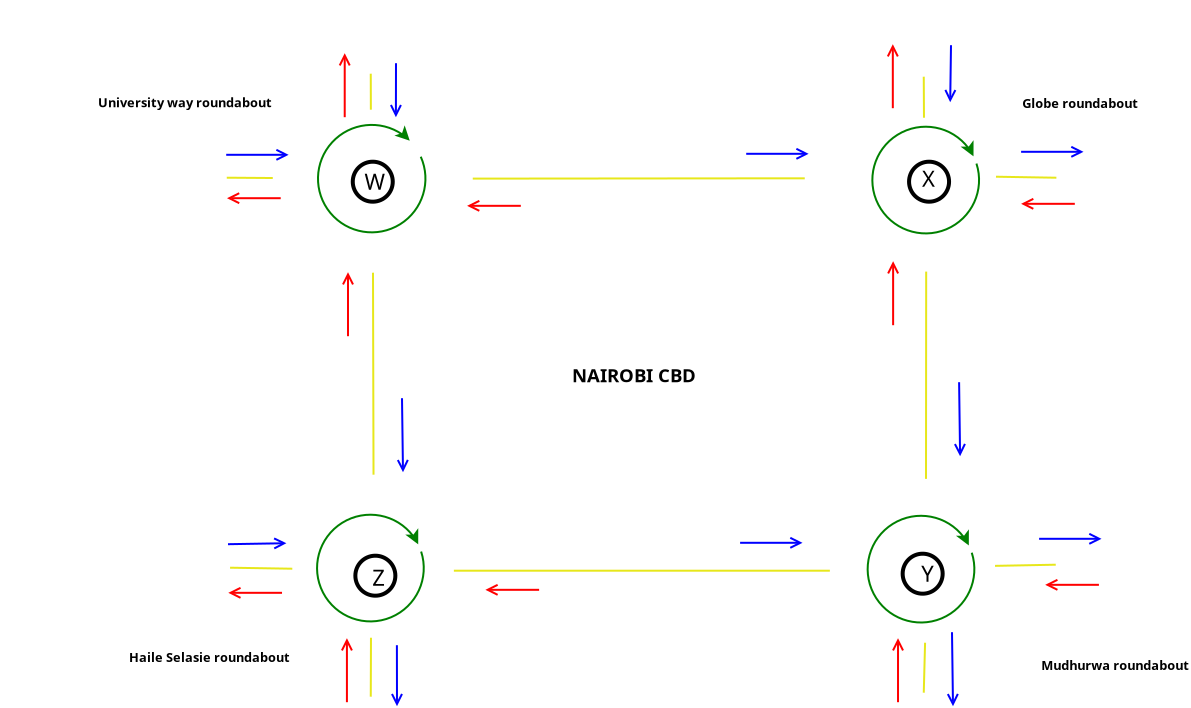 <?xml version="1.0" encoding="UTF-8"?>
<dia:diagram xmlns:dia="http://www.lysator.liu.se/~alla/dia/">
  <dia:layer name="Background" visible="true" connectable="true" active="true">
    <dia:group>
      <dia:attribute name="meta">
        <dia:composite type="dict"/>
      </dia:attribute>
      <dia:attribute name="matrix"/>
      <dia:group>
        <dia:attribute name="meta">
          <dia:composite type="dict"/>
        </dia:attribute>
        <dia:attribute name="matrix"/>
        <dia:object type="Building Site - Road Crossroads" version="1" id="O0">
          <dia:attribute name="obj_pos">
            <dia:point val="16.25,11.3"/>
          </dia:attribute>
          <dia:attribute name="obj_bb">
            <dia:rectangle val="16.05,11.1;26.25,20.7"/>
          </dia:attribute>
          <dia:attribute name="meta">
            <dia:composite type="dict"/>
          </dia:attribute>
          <dia:attribute name="elem_corner">
            <dia:point val="16.25,11.3"/>
          </dia:attribute>
          <dia:attribute name="elem_width">
            <dia:real val="9.8"/>
          </dia:attribute>
          <dia:attribute name="elem_height">
            <dia:real val="9.2"/>
          </dia:attribute>
          <dia:attribute name="line_width">
            <dia:real val="0.2"/>
          </dia:attribute>
          <dia:attribute name="line_colour">
            <dia:color val="#000000ff"/>
          </dia:attribute>
          <dia:attribute name="fill_colour">
            <dia:color val="#ffffffff"/>
          </dia:attribute>
          <dia:attribute name="show_background">
            <dia:boolean val="true"/>
          </dia:attribute>
          <dia:attribute name="line_style">
            <dia:enum val="0"/>
            <dia:real val="1"/>
          </dia:attribute>
          <dia:attribute name="flip_horizontal">
            <dia:boolean val="false"/>
          </dia:attribute>
          <dia:attribute name="flip_vertical">
            <dia:boolean val="false"/>
          </dia:attribute>
          <dia:attribute name="subscale">
            <dia:real val="1"/>
          </dia:attribute>
        </dia:object>
        <dia:object type="Building Site - Horizontal Road" version="1" id="O1">
          <dia:attribute name="obj_pos">
            <dia:point val="14.2,13.6"/>
          </dia:attribute>
          <dia:attribute name="obj_bb">
            <dia:rectangle val="14,13.4;16.5,18.35"/>
          </dia:attribute>
          <dia:attribute name="meta">
            <dia:composite type="dict"/>
          </dia:attribute>
          <dia:attribute name="elem_corner">
            <dia:point val="14.2,13.6"/>
          </dia:attribute>
          <dia:attribute name="elem_width">
            <dia:real val="2.1"/>
          </dia:attribute>
          <dia:attribute name="elem_height">
            <dia:real val="4.55"/>
          </dia:attribute>
          <dia:attribute name="line_width">
            <dia:real val="0.2"/>
          </dia:attribute>
          <dia:attribute name="line_colour">
            <dia:color val="#000000ff"/>
          </dia:attribute>
          <dia:attribute name="fill_colour">
            <dia:color val="#ffffffff"/>
          </dia:attribute>
          <dia:attribute name="show_background">
            <dia:boolean val="true"/>
          </dia:attribute>
          <dia:attribute name="line_style">
            <dia:enum val="0"/>
            <dia:real val="1"/>
          </dia:attribute>
          <dia:attribute name="flip_horizontal">
            <dia:boolean val="false"/>
          </dia:attribute>
          <dia:attribute name="flip_vertical">
            <dia:boolean val="false"/>
          </dia:attribute>
          <dia:attribute name="subscale">
            <dia:real val="1"/>
          </dia:attribute>
        </dia:object>
        <dia:object type="Building Site - Vertical Road" version="1" id="O2">
          <dia:attribute name="obj_pos">
            <dia:point val="18.75,20.55"/>
          </dia:attribute>
          <dia:attribute name="obj_bb">
            <dia:rectangle val="18.55,20.35;23.8,31.1"/>
          </dia:attribute>
          <dia:attribute name="meta">
            <dia:composite type="dict"/>
          </dia:attribute>
          <dia:attribute name="elem_corner">
            <dia:point val="18.75,20.55"/>
          </dia:attribute>
          <dia:attribute name="elem_width">
            <dia:real val="4.85"/>
          </dia:attribute>
          <dia:attribute name="elem_height">
            <dia:real val="10.35"/>
          </dia:attribute>
          <dia:attribute name="line_width">
            <dia:real val="0.2"/>
          </dia:attribute>
          <dia:attribute name="line_colour">
            <dia:color val="#000000ff"/>
          </dia:attribute>
          <dia:attribute name="fill_colour">
            <dia:color val="#ffffffff"/>
          </dia:attribute>
          <dia:attribute name="show_background">
            <dia:boolean val="true"/>
          </dia:attribute>
          <dia:attribute name="line_style">
            <dia:enum val="0"/>
            <dia:real val="1"/>
          </dia:attribute>
          <dia:attribute name="flip_horizontal">
            <dia:boolean val="false"/>
          </dia:attribute>
          <dia:attribute name="flip_vertical">
            <dia:boolean val="false"/>
          </dia:attribute>
          <dia:attribute name="subscale">
            <dia:real val="1"/>
          </dia:attribute>
        </dia:object>
        <dia:object type="Building Site - Road Crossroads" version="1" id="O3">
          <dia:attribute name="obj_pos">
            <dia:point val="42.85,11.3"/>
          </dia:attribute>
          <dia:attribute name="obj_bb">
            <dia:rectangle val="42.65,11.1;55,20.65"/>
          </dia:attribute>
          <dia:attribute name="meta">
            <dia:composite type="dict"/>
          </dia:attribute>
          <dia:attribute name="elem_corner">
            <dia:point val="42.85,11.3"/>
          </dia:attribute>
          <dia:attribute name="elem_width">
            <dia:real val="11.95"/>
          </dia:attribute>
          <dia:attribute name="elem_height">
            <dia:real val="9.15"/>
          </dia:attribute>
          <dia:attribute name="line_width">
            <dia:real val="0.2"/>
          </dia:attribute>
          <dia:attribute name="line_colour">
            <dia:color val="#000000ff"/>
          </dia:attribute>
          <dia:attribute name="fill_colour">
            <dia:color val="#ffffffff"/>
          </dia:attribute>
          <dia:attribute name="show_background">
            <dia:boolean val="true"/>
          </dia:attribute>
          <dia:attribute name="line_style">
            <dia:enum val="0"/>
            <dia:real val="1"/>
          </dia:attribute>
          <dia:attribute name="flip_horizontal">
            <dia:boolean val="false"/>
          </dia:attribute>
          <dia:attribute name="flip_vertical">
            <dia:boolean val="false"/>
          </dia:attribute>
          <dia:attribute name="subscale">
            <dia:real val="1"/>
          </dia:attribute>
        </dia:object>
        <dia:object type="Building Site - Horizontal Road" version="1" id="O4">
          <dia:attribute name="obj_pos">
            <dia:point val="25.75,13.6"/>
          </dia:attribute>
          <dia:attribute name="obj_bb">
            <dia:rectangle val="25.55,13.4;43.3,18.4"/>
          </dia:attribute>
          <dia:attribute name="meta">
            <dia:composite type="dict"/>
          </dia:attribute>
          <dia:attribute name="elem_corner">
            <dia:point val="25.75,13.6"/>
          </dia:attribute>
          <dia:attribute name="elem_width">
            <dia:real val="17.35"/>
          </dia:attribute>
          <dia:attribute name="elem_height">
            <dia:real val="4.6"/>
          </dia:attribute>
          <dia:attribute name="line_width">
            <dia:real val="0.2"/>
          </dia:attribute>
          <dia:attribute name="line_colour">
            <dia:color val="#000000ff"/>
          </dia:attribute>
          <dia:attribute name="fill_colour">
            <dia:color val="#ffffffff"/>
          </dia:attribute>
          <dia:attribute name="show_background">
            <dia:boolean val="true"/>
          </dia:attribute>
          <dia:attribute name="line_style">
            <dia:enum val="0"/>
            <dia:real val="1"/>
          </dia:attribute>
          <dia:attribute name="flip_horizontal">
            <dia:boolean val="false"/>
          </dia:attribute>
          <dia:attribute name="flip_vertical">
            <dia:boolean val="false"/>
          </dia:attribute>
          <dia:attribute name="subscale">
            <dia:real val="1"/>
          </dia:attribute>
        </dia:object>
        <dia:object type="Building Site - Vertical Road" version="1" id="O5">
          <dia:attribute name="obj_pos">
            <dia:point val="45.915,19.85"/>
          </dia:attribute>
          <dia:attribute name="obj_bb">
            <dia:rectangle val="45.715,19.65;52,31.2"/>
          </dia:attribute>
          <dia:attribute name="meta">
            <dia:composite type="dict"/>
          </dia:attribute>
          <dia:attribute name="elem_corner">
            <dia:point val="45.915,19.85"/>
          </dia:attribute>
          <dia:attribute name="elem_width">
            <dia:real val="5.885"/>
          </dia:attribute>
          <dia:attribute name="elem_height">
            <dia:real val="11.15"/>
          </dia:attribute>
          <dia:attribute name="line_width">
            <dia:real val="0.2"/>
          </dia:attribute>
          <dia:attribute name="line_colour">
            <dia:color val="#000000ff"/>
          </dia:attribute>
          <dia:attribute name="fill_colour">
            <dia:color val="#ffffffff"/>
          </dia:attribute>
          <dia:attribute name="show_background">
            <dia:boolean val="true"/>
          </dia:attribute>
          <dia:attribute name="line_style">
            <dia:enum val="0"/>
            <dia:real val="1"/>
          </dia:attribute>
          <dia:attribute name="flip_horizontal">
            <dia:boolean val="false"/>
          </dia:attribute>
          <dia:attribute name="flip_vertical">
            <dia:boolean val="false"/>
          </dia:attribute>
          <dia:attribute name="subscale">
            <dia:real val="1"/>
          </dia:attribute>
        </dia:object>
        <dia:object type="Building Site - Road Crossroads" version="1" id="O6">
          <dia:attribute name="obj_pos">
            <dia:point val="16.35,30.8"/>
          </dia:attribute>
          <dia:attribute name="obj_bb">
            <dia:rectangle val="16.15,30.6;26.25,40.15"/>
          </dia:attribute>
          <dia:attribute name="meta">
            <dia:composite type="dict"/>
          </dia:attribute>
          <dia:attribute name="elem_corner">
            <dia:point val="16.35,30.8"/>
          </dia:attribute>
          <dia:attribute name="elem_width">
            <dia:real val="9.7"/>
          </dia:attribute>
          <dia:attribute name="elem_height">
            <dia:real val="9.15"/>
          </dia:attribute>
          <dia:attribute name="line_width">
            <dia:real val="0.2"/>
          </dia:attribute>
          <dia:attribute name="line_colour">
            <dia:color val="#000000ff"/>
          </dia:attribute>
          <dia:attribute name="fill_colour">
            <dia:color val="#ffffffff"/>
          </dia:attribute>
          <dia:attribute name="show_background">
            <dia:boolean val="true"/>
          </dia:attribute>
          <dia:attribute name="line_style">
            <dia:enum val="0"/>
            <dia:real val="1"/>
          </dia:attribute>
          <dia:attribute name="flip_horizontal">
            <dia:boolean val="false"/>
          </dia:attribute>
          <dia:attribute name="flip_vertical">
            <dia:boolean val="false"/>
          </dia:attribute>
          <dia:attribute name="subscale">
            <dia:real val="1"/>
          </dia:attribute>
        </dia:object>
        <dia:object type="Building Site - Horizontal Road" version="1" id="O7">
          <dia:attribute name="obj_pos">
            <dia:point val="14.315,33.1"/>
          </dia:attribute>
          <dia:attribute name="obj_bb">
            <dia:rectangle val="14.115,32.9;16.615,37.85"/>
          </dia:attribute>
          <dia:attribute name="meta">
            <dia:composite type="dict"/>
          </dia:attribute>
          <dia:attribute name="elem_corner">
            <dia:point val="14.315,33.1"/>
          </dia:attribute>
          <dia:attribute name="elem_width">
            <dia:real val="2.1"/>
          </dia:attribute>
          <dia:attribute name="elem_height">
            <dia:real val="4.55"/>
          </dia:attribute>
          <dia:attribute name="line_width">
            <dia:real val="0.2"/>
          </dia:attribute>
          <dia:attribute name="line_colour">
            <dia:color val="#000000ff"/>
          </dia:attribute>
          <dia:attribute name="fill_colour">
            <dia:color val="#ffffffff"/>
          </dia:attribute>
          <dia:attribute name="show_background">
            <dia:boolean val="true"/>
          </dia:attribute>
          <dia:attribute name="line_style">
            <dia:enum val="0"/>
            <dia:real val="1"/>
          </dia:attribute>
          <dia:attribute name="flip_horizontal">
            <dia:boolean val="false"/>
          </dia:attribute>
          <dia:attribute name="flip_vertical">
            <dia:boolean val="false"/>
          </dia:attribute>
          <dia:attribute name="subscale">
            <dia:real val="1"/>
          </dia:attribute>
        </dia:object>
        <dia:object type="Building Site - Vertical Road" version="1" id="O8">
          <dia:attribute name="obj_pos">
            <dia:point val="18.765,39.95"/>
          </dia:attribute>
          <dia:attribute name="obj_bb">
            <dia:rectangle val="18.565,39.75;23.85,42.3"/>
          </dia:attribute>
          <dia:attribute name="meta">
            <dia:composite type="dict"/>
          </dia:attribute>
          <dia:attribute name="elem_corner">
            <dia:point val="18.765,39.95"/>
          </dia:attribute>
          <dia:attribute name="elem_width">
            <dia:real val="4.885"/>
          </dia:attribute>
          <dia:attribute name="elem_height">
            <dia:real val="2.15"/>
          </dia:attribute>
          <dia:attribute name="line_width">
            <dia:real val="0.2"/>
          </dia:attribute>
          <dia:attribute name="line_colour">
            <dia:color val="#000000ff"/>
          </dia:attribute>
          <dia:attribute name="fill_colour">
            <dia:color val="#ffffffff"/>
          </dia:attribute>
          <dia:attribute name="show_background">
            <dia:boolean val="true"/>
          </dia:attribute>
          <dia:attribute name="line_style">
            <dia:enum val="0"/>
            <dia:real val="1"/>
          </dia:attribute>
          <dia:attribute name="flip_horizontal">
            <dia:boolean val="false"/>
          </dia:attribute>
          <dia:attribute name="flip_vertical">
            <dia:boolean val="false"/>
          </dia:attribute>
          <dia:attribute name="subscale">
            <dia:real val="1"/>
          </dia:attribute>
        </dia:object>
        <dia:object type="Building Site - Road Crossroads" version="1" id="O9">
          <dia:attribute name="obj_pos">
            <dia:point val="42.85,31"/>
          </dia:attribute>
          <dia:attribute name="obj_bb">
            <dia:rectangle val="42.65,30.8;54.965,39.95"/>
          </dia:attribute>
          <dia:attribute name="meta">
            <dia:composite type="dict"/>
          </dia:attribute>
          <dia:attribute name="elem_corner">
            <dia:point val="42.85,31"/>
          </dia:attribute>
          <dia:attribute name="elem_width">
            <dia:real val="11.915"/>
          </dia:attribute>
          <dia:attribute name="elem_height">
            <dia:real val="8.75"/>
          </dia:attribute>
          <dia:attribute name="line_width">
            <dia:real val="0.2"/>
          </dia:attribute>
          <dia:attribute name="line_colour">
            <dia:color val="#000000ff"/>
          </dia:attribute>
          <dia:attribute name="fill_colour">
            <dia:color val="#ffffffff"/>
          </dia:attribute>
          <dia:attribute name="show_background">
            <dia:boolean val="true"/>
          </dia:attribute>
          <dia:attribute name="line_style">
            <dia:enum val="0"/>
            <dia:real val="1"/>
          </dia:attribute>
          <dia:attribute name="flip_horizontal">
            <dia:boolean val="false"/>
          </dia:attribute>
          <dia:attribute name="flip_vertical">
            <dia:boolean val="false"/>
          </dia:attribute>
          <dia:attribute name="subscale">
            <dia:real val="1"/>
          </dia:attribute>
        </dia:object>
        <dia:object type="Building Site - Horizontal Road" version="1" id="O10">
          <dia:attribute name="obj_pos">
            <dia:point val="26.05,33.15"/>
          </dia:attribute>
          <dia:attribute name="obj_bb">
            <dia:rectangle val="25.85,32.95;43.3,37.8"/>
          </dia:attribute>
          <dia:attribute name="meta">
            <dia:composite type="dict"/>
          </dia:attribute>
          <dia:attribute name="elem_corner">
            <dia:point val="26.05,33.15"/>
          </dia:attribute>
          <dia:attribute name="elem_width">
            <dia:real val="17.05"/>
          </dia:attribute>
          <dia:attribute name="elem_height">
            <dia:real val="4.45"/>
          </dia:attribute>
          <dia:attribute name="line_width">
            <dia:real val="0.2"/>
          </dia:attribute>
          <dia:attribute name="line_colour">
            <dia:color val="#000000ff"/>
          </dia:attribute>
          <dia:attribute name="fill_colour">
            <dia:color val="#ffffffff"/>
          </dia:attribute>
          <dia:attribute name="show_background">
            <dia:boolean val="true"/>
          </dia:attribute>
          <dia:attribute name="line_style">
            <dia:enum val="0"/>
            <dia:real val="1"/>
          </dia:attribute>
          <dia:attribute name="flip_horizontal">
            <dia:boolean val="false"/>
          </dia:attribute>
          <dia:attribute name="flip_vertical">
            <dia:boolean val="false"/>
          </dia:attribute>
          <dia:attribute name="subscale">
            <dia:real val="1"/>
          </dia:attribute>
        </dia:object>
        <dia:object type="Building Site - Vertical Road" version="1" id="O11">
          <dia:attribute name="obj_pos">
            <dia:point val="45.85,39.75"/>
          </dia:attribute>
          <dia:attribute name="obj_bb">
            <dia:rectangle val="45.65,39.55;52,42.1"/>
          </dia:attribute>
          <dia:attribute name="meta">
            <dia:composite type="dict"/>
          </dia:attribute>
          <dia:attribute name="elem_corner">
            <dia:point val="45.85,39.75"/>
          </dia:attribute>
          <dia:attribute name="elem_width">
            <dia:real val="5.95"/>
          </dia:attribute>
          <dia:attribute name="elem_height">
            <dia:real val="2.15"/>
          </dia:attribute>
          <dia:attribute name="line_width">
            <dia:real val="0.2"/>
          </dia:attribute>
          <dia:attribute name="line_colour">
            <dia:color val="#000000ff"/>
          </dia:attribute>
          <dia:attribute name="fill_colour">
            <dia:color val="#ffffffff"/>
          </dia:attribute>
          <dia:attribute name="show_background">
            <dia:boolean val="true"/>
          </dia:attribute>
          <dia:attribute name="line_style">
            <dia:enum val="0"/>
            <dia:real val="1"/>
          </dia:attribute>
          <dia:attribute name="flip_horizontal">
            <dia:boolean val="false"/>
          </dia:attribute>
          <dia:attribute name="flip_vertical">
            <dia:boolean val="false"/>
          </dia:attribute>
          <dia:attribute name="subscale">
            <dia:real val="1"/>
          </dia:attribute>
        </dia:object>
        <dia:object type="Geometric - Perfect Circle" version="1" id="O12">
          <dia:attribute name="obj_pos">
            <dia:point val="20.15,15.05"/>
          </dia:attribute>
          <dia:attribute name="obj_bb">
            <dia:rectangle val="19.95,14.85;22.35,17.25"/>
          </dia:attribute>
          <dia:attribute name="meta">
            <dia:composite type="dict"/>
          </dia:attribute>
          <dia:attribute name="elem_corner">
            <dia:point val="20.15,15.05"/>
          </dia:attribute>
          <dia:attribute name="elem_width">
            <dia:real val="2"/>
          </dia:attribute>
          <dia:attribute name="elem_height">
            <dia:real val="2"/>
          </dia:attribute>
          <dia:attribute name="line_width">
            <dia:real val="0.2"/>
          </dia:attribute>
          <dia:attribute name="line_colour">
            <dia:color val="#000000ff"/>
          </dia:attribute>
          <dia:attribute name="fill_colour">
            <dia:color val="#ffffffff"/>
          </dia:attribute>
          <dia:attribute name="show_background">
            <dia:boolean val="true"/>
          </dia:attribute>
          <dia:attribute name="line_style">
            <dia:enum val="0"/>
            <dia:real val="1"/>
          </dia:attribute>
          <dia:attribute name="flip_horizontal">
            <dia:boolean val="false"/>
          </dia:attribute>
          <dia:attribute name="flip_vertical">
            <dia:boolean val="false"/>
          </dia:attribute>
          <dia:attribute name="subscale">
            <dia:real val="1"/>
          </dia:attribute>
        </dia:object>
        <dia:object type="Geometric - Perfect Circle" version="1" id="O13">
          <dia:attribute name="obj_pos">
            <dia:point val="47.965,15.05"/>
          </dia:attribute>
          <dia:attribute name="obj_bb">
            <dia:rectangle val="47.765,14.85;50.165,17.25"/>
          </dia:attribute>
          <dia:attribute name="meta">
            <dia:composite type="dict"/>
          </dia:attribute>
          <dia:attribute name="elem_corner">
            <dia:point val="47.965,15.05"/>
          </dia:attribute>
          <dia:attribute name="elem_width">
            <dia:real val="2"/>
          </dia:attribute>
          <dia:attribute name="elem_height">
            <dia:real val="2"/>
          </dia:attribute>
          <dia:attribute name="line_width">
            <dia:real val="0.2"/>
          </dia:attribute>
          <dia:attribute name="line_colour">
            <dia:color val="#000000ff"/>
          </dia:attribute>
          <dia:attribute name="fill_colour">
            <dia:color val="#ffffffff"/>
          </dia:attribute>
          <dia:attribute name="show_background">
            <dia:boolean val="true"/>
          </dia:attribute>
          <dia:attribute name="line_style">
            <dia:enum val="0"/>
            <dia:real val="1"/>
          </dia:attribute>
          <dia:attribute name="flip_horizontal">
            <dia:boolean val="false"/>
          </dia:attribute>
          <dia:attribute name="flip_vertical">
            <dia:boolean val="false"/>
          </dia:attribute>
          <dia:attribute name="subscale">
            <dia:real val="1"/>
          </dia:attribute>
        </dia:object>
        <dia:object type="Geometric - Perfect Circle" version="1" id="O14">
          <dia:attribute name="obj_pos">
            <dia:point val="20.28,34.75"/>
          </dia:attribute>
          <dia:attribute name="obj_bb">
            <dia:rectangle val="20.08,34.55;22.48,36.95"/>
          </dia:attribute>
          <dia:attribute name="meta">
            <dia:composite type="dict"/>
          </dia:attribute>
          <dia:attribute name="elem_corner">
            <dia:point val="20.28,34.75"/>
          </dia:attribute>
          <dia:attribute name="elem_width">
            <dia:real val="2"/>
          </dia:attribute>
          <dia:attribute name="elem_height">
            <dia:real val="2"/>
          </dia:attribute>
          <dia:attribute name="line_width">
            <dia:real val="0.2"/>
          </dia:attribute>
          <dia:attribute name="line_colour">
            <dia:color val="#000000ff"/>
          </dia:attribute>
          <dia:attribute name="fill_colour">
            <dia:color val="#ffffffff"/>
          </dia:attribute>
          <dia:attribute name="show_background">
            <dia:boolean val="true"/>
          </dia:attribute>
          <dia:attribute name="line_style">
            <dia:enum val="0"/>
            <dia:real val="1"/>
          </dia:attribute>
          <dia:attribute name="flip_horizontal">
            <dia:boolean val="false"/>
          </dia:attribute>
          <dia:attribute name="flip_vertical">
            <dia:boolean val="false"/>
          </dia:attribute>
          <dia:attribute name="subscale">
            <dia:real val="1"/>
          </dia:attribute>
        </dia:object>
        <dia:object type="Geometric - Perfect Circle" version="1" id="O15">
          <dia:attribute name="obj_pos">
            <dia:point val="47.645,34.65"/>
          </dia:attribute>
          <dia:attribute name="obj_bb">
            <dia:rectangle val="47.445,34.45;49.845,36.85"/>
          </dia:attribute>
          <dia:attribute name="meta">
            <dia:composite type="dict"/>
          </dia:attribute>
          <dia:attribute name="elem_corner">
            <dia:point val="47.645,34.65"/>
          </dia:attribute>
          <dia:attribute name="elem_width">
            <dia:real val="2"/>
          </dia:attribute>
          <dia:attribute name="elem_height">
            <dia:real val="2"/>
          </dia:attribute>
          <dia:attribute name="line_width">
            <dia:real val="0.2"/>
          </dia:attribute>
          <dia:attribute name="line_colour">
            <dia:color val="#000000ff"/>
          </dia:attribute>
          <dia:attribute name="fill_colour">
            <dia:color val="#ffffffff"/>
          </dia:attribute>
          <dia:attribute name="show_background">
            <dia:boolean val="true"/>
          </dia:attribute>
          <dia:attribute name="line_style">
            <dia:enum val="0"/>
            <dia:real val="1"/>
          </dia:attribute>
          <dia:attribute name="flip_horizontal">
            <dia:boolean val="false"/>
          </dia:attribute>
          <dia:attribute name="flip_vertical">
            <dia:boolean val="false"/>
          </dia:attribute>
          <dia:attribute name="subscale">
            <dia:real val="1"/>
          </dia:attribute>
        </dia:object>
        <dia:object type="Standard - Line" version="0" id="O16">
          <dia:attribute name="obj_pos">
            <dia:point val="26.15,15.896"/>
          </dia:attribute>
          <dia:attribute name="obj_bb">
            <dia:rectangle val="26.1,15.831;42.8,15.945"/>
          </dia:attribute>
          <dia:attribute name="conn_endpoints">
            <dia:point val="26.15,15.896"/>
            <dia:point val="42.75,15.88"/>
          </dia:attribute>
          <dia:attribute name="numcp">
            <dia:int val="1"/>
          </dia:attribute>
          <dia:attribute name="line_color">
            <dia:color val="#e7e71bff"/>
          </dia:attribute>
          <dia:attribute name="line_width">
            <dia:real val="0.1"/>
          </dia:attribute>
        </dia:object>
        <dia:object type="Standard - Line" version="0" id="O17">
          <dia:attribute name="obj_pos">
            <dia:point val="25.205,35.5"/>
          </dia:attribute>
          <dia:attribute name="obj_bb">
            <dia:rectangle val="25.155,35.45;44.055,35.55"/>
          </dia:attribute>
          <dia:attribute name="conn_endpoints">
            <dia:point val="25.205,35.5"/>
            <dia:point val="44.005,35.5"/>
          </dia:attribute>
          <dia:attribute name="numcp">
            <dia:int val="1"/>
          </dia:attribute>
          <dia:attribute name="line_color">
            <dia:color val="#e7e71bff"/>
          </dia:attribute>
          <dia:attribute name="line_width">
            <dia:real val="0.1"/>
          </dia:attribute>
        </dia:object>
        <dia:object type="Standard - Line" version="0" id="O18">
          <dia:attribute name="obj_pos">
            <dia:point val="21.162,20.6"/>
          </dia:attribute>
          <dia:attribute name="obj_bb">
            <dia:rectangle val="21.112,20.55;21.238,30.75"/>
          </dia:attribute>
          <dia:attribute name="conn_endpoints">
            <dia:point val="21.162,20.6"/>
            <dia:point val="21.188,30.7"/>
          </dia:attribute>
          <dia:attribute name="numcp">
            <dia:int val="1"/>
          </dia:attribute>
          <dia:attribute name="line_color">
            <dia:color val="#e7e71bff"/>
          </dia:attribute>
          <dia:attribute name="line_width">
            <dia:real val="0.1"/>
          </dia:attribute>
        </dia:object>
        <dia:object type="Standard - Line" version="0" id="O19">
          <dia:attribute name="obj_pos">
            <dia:point val="48.821,20.545"/>
          </dia:attribute>
          <dia:attribute name="obj_bb">
            <dia:rectangle val="48.761,20.495;48.871,30.959"/>
          </dia:attribute>
          <dia:attribute name="conn_endpoints">
            <dia:point val="48.821,20.545"/>
            <dia:point val="48.812,30.909"/>
          </dia:attribute>
          <dia:attribute name="numcp">
            <dia:int val="1"/>
          </dia:attribute>
          <dia:attribute name="line_color">
            <dia:color val="#e7e71bff"/>
          </dia:attribute>
          <dia:attribute name="line_width">
            <dia:real val="0.1"/>
          </dia:attribute>
        </dia:object>
        <dia:object type="Standard - Line" version="0" id="O20">
          <dia:attribute name="obj_pos">
            <dia:point val="21.05,10.65"/>
          </dia:attribute>
          <dia:attribute name="obj_bb">
            <dia:rectangle val="21.0,10.6;21.105,12.5"/>
          </dia:attribute>
          <dia:attribute name="conn_endpoints">
            <dia:point val="21.05,10.65"/>
            <dia:point val="21.055,12.45"/>
          </dia:attribute>
          <dia:attribute name="numcp">
            <dia:int val="1"/>
          </dia:attribute>
          <dia:attribute name="line_color">
            <dia:color val="#e7e71bff"/>
          </dia:attribute>
          <dia:attribute name="line_width">
            <dia:real val="0.1"/>
          </dia:attribute>
        </dia:object>
        <dia:object type="Standard - Line" version="0" id="O21">
          <dia:attribute name="obj_pos">
            <dia:point val="48.7,10.8"/>
          </dia:attribute>
          <dia:attribute name="obj_bb">
            <dia:rectangle val="48.65,10.75;48.761,12.901"/>
          </dia:attribute>
          <dia:attribute name="conn_endpoints">
            <dia:point val="48.7,10.8"/>
            <dia:point val="48.711,12.851"/>
          </dia:attribute>
          <dia:attribute name="numcp">
            <dia:int val="1"/>
          </dia:attribute>
          <dia:attribute name="line_color">
            <dia:color val="#e7e71bff"/>
          </dia:attribute>
          <dia:attribute name="line_width">
            <dia:real val="0.1"/>
          </dia:attribute>
        </dia:object>
        <dia:object type="Standard - Line" version="0" id="O22">
          <dia:attribute name="obj_pos">
            <dia:point val="21.061,38.851"/>
          </dia:attribute>
          <dia:attribute name="obj_bb">
            <dia:rectangle val="21.0,38.8;21.111,41.85"/>
          </dia:attribute>
          <dia:attribute name="conn_endpoints">
            <dia:point val="21.061,38.851"/>
            <dia:point val="21.05,41.8"/>
          </dia:attribute>
          <dia:attribute name="numcp">
            <dia:int val="1"/>
          </dia:attribute>
          <dia:attribute name="line_color">
            <dia:color val="#e7e71bff"/>
          </dia:attribute>
          <dia:attribute name="line_width">
            <dia:real val="0.1"/>
          </dia:attribute>
        </dia:object>
        <dia:object type="Standard - Line" version="0" id="O23">
          <dia:attribute name="obj_pos">
            <dia:point val="48.766,39.101"/>
          </dia:attribute>
          <dia:attribute name="obj_bb">
            <dia:rectangle val="48.649,39.049;48.817,41.651"/>
          </dia:attribute>
          <dia:attribute name="conn_endpoints">
            <dia:point val="48.766,39.101"/>
            <dia:point val="48.7,41.6"/>
          </dia:attribute>
          <dia:attribute name="numcp">
            <dia:int val="1"/>
          </dia:attribute>
          <dia:attribute name="line_color">
            <dia:color val="#e7e71bff"/>
          </dia:attribute>
          <dia:attribute name="line_width">
            <dia:real val="0.1"/>
          </dia:attribute>
        </dia:object>
        <dia:object type="Standard - Line" version="0" id="O24">
          <dia:attribute name="obj_pos">
            <dia:point val="16.151,15.866"/>
          </dia:attribute>
          <dia:attribute name="obj_bb">
            <dia:rectangle val="13.8,15.8;16.201,15.916"/>
          </dia:attribute>
          <dia:attribute name="conn_endpoints">
            <dia:point val="16.151,15.866"/>
            <dia:point val="13.85,15.85"/>
          </dia:attribute>
          <dia:attribute name="numcp">
            <dia:int val="1"/>
          </dia:attribute>
          <dia:attribute name="line_color">
            <dia:color val="#e7e71bff"/>
          </dia:attribute>
          <dia:attribute name="line_width">
            <dia:real val="0.1"/>
          </dia:attribute>
        </dia:object>
        <dia:object type="Standard - Line" version="0" id="O25">
          <dia:attribute name="obj_pos">
            <dia:point val="17.127,35.401"/>
          </dia:attribute>
          <dia:attribute name="obj_bb">
            <dia:rectangle val="13.964,35.299;17.177,35.452"/>
          </dia:attribute>
          <dia:attribute name="conn_endpoints">
            <dia:point val="17.127,35.401"/>
            <dia:point val="14.015,35.35"/>
          </dia:attribute>
          <dia:attribute name="numcp">
            <dia:int val="1"/>
          </dia:attribute>
          <dia:attribute name="line_color">
            <dia:color val="#e7e71bff"/>
          </dia:attribute>
          <dia:attribute name="line_width">
            <dia:real val="0.1"/>
          </dia:attribute>
        </dia:object>
        <dia:object type="Standard - Line" version="0" id="O26">
          <dia:attribute name="obj_pos">
            <dia:point val="55.331,15.851"/>
          </dia:attribute>
          <dia:attribute name="obj_bb">
            <dia:rectangle val="52.26,15.75;55.382,15.902"/>
          </dia:attribute>
          <dia:attribute name="conn_endpoints">
            <dia:point val="55.331,15.851"/>
            <dia:point val="52.311,15.801"/>
          </dia:attribute>
          <dia:attribute name="numcp">
            <dia:int val="1"/>
          </dia:attribute>
          <dia:attribute name="line_color">
            <dia:color val="#e7e71bff"/>
          </dia:attribute>
          <dia:attribute name="line_width">
            <dia:real val="0.1"/>
          </dia:attribute>
        </dia:object>
        <dia:object type="Standard - Line" version="0" id="O27">
          <dia:attribute name="obj_pos">
            <dia:point val="55.3,35.2"/>
          </dia:attribute>
          <dia:attribute name="obj_bb">
            <dia:rectangle val="52.213,35.149;55.351,35.309"/>
          </dia:attribute>
          <dia:attribute name="conn_endpoints">
            <dia:point val="55.3,35.2"/>
            <dia:point val="52.264,35.258"/>
          </dia:attribute>
          <dia:attribute name="numcp">
            <dia:int val="1"/>
          </dia:attribute>
          <dia:attribute name="line_color">
            <dia:color val="#e7e71bff"/>
          </dia:attribute>
          <dia:attribute name="line_width">
            <dia:real val="0.1"/>
          </dia:attribute>
        </dia:object>
      </dia:group>
      <dia:object type="Standard - Text" version="1" id="O28">
        <dia:attribute name="obj_pos">
          <dia:point val="20.75,8.15"/>
        </dia:attribute>
        <dia:attribute name="obj_bb">
          <dia:rectangle val="20.75,7.555;20.75,8.303"/>
        </dia:attribute>
        <dia:attribute name="text">
          <dia:composite type="text">
            <dia:attribute name="string">
              <dia:string>##</dia:string>
            </dia:attribute>
            <dia:attribute name="font">
              <dia:font family="sans" style="0" name="Helvetica"/>
            </dia:attribute>
            <dia:attribute name="height">
              <dia:real val="0.8"/>
            </dia:attribute>
            <dia:attribute name="pos">
              <dia:point val="20.75,8.15"/>
            </dia:attribute>
            <dia:attribute name="color">
              <dia:color val="#e7e71bff"/>
            </dia:attribute>
            <dia:attribute name="alignment">
              <dia:enum val="0"/>
            </dia:attribute>
          </dia:composite>
        </dia:attribute>
        <dia:attribute name="valign">
          <dia:enum val="3"/>
        </dia:attribute>
      </dia:object>
      <dia:object type="Standard - Text" version="1" id="O29">
        <dia:attribute name="obj_pos">
          <dia:point val="18.9,7.7"/>
        </dia:attribute>
        <dia:attribute name="obj_bb">
          <dia:rectangle val="18.9,7.105;18.9,7.853"/>
        </dia:attribute>
        <dia:attribute name="text">
          <dia:composite type="text">
            <dia:attribute name="string">
              <dia:string>##</dia:string>
            </dia:attribute>
            <dia:attribute name="font">
              <dia:font family="sans" style="0" name="Helvetica"/>
            </dia:attribute>
            <dia:attribute name="height">
              <dia:real val="0.8"/>
            </dia:attribute>
            <dia:attribute name="pos">
              <dia:point val="18.9,7.7"/>
            </dia:attribute>
            <dia:attribute name="color">
              <dia:color val="#e7e71bff"/>
            </dia:attribute>
            <dia:attribute name="alignment">
              <dia:enum val="0"/>
            </dia:attribute>
          </dia:composite>
        </dia:attribute>
        <dia:attribute name="valign">
          <dia:enum val="3"/>
        </dia:attribute>
      </dia:object>
      <dia:object type="Standard - Text" version="1" id="O30">
        <dia:attribute name="obj_pos">
          <dia:point val="7.412,12.325"/>
        </dia:attribute>
        <dia:attribute name="obj_bb">
          <dia:rectangle val="7.412,11.73;17.177,12.477"/>
        </dia:attribute>
        <dia:attribute name="text">
          <dia:composite type="text">
            <dia:attribute name="string">
              <dia:string>#University way roundabout#</dia:string>
            </dia:attribute>
            <dia:attribute name="font">
              <dia:font family="sans" style="80" name="Helvetica-Bold"/>
            </dia:attribute>
            <dia:attribute name="height">
              <dia:real val="0.8"/>
            </dia:attribute>
            <dia:attribute name="pos">
              <dia:point val="7.412,12.325"/>
            </dia:attribute>
            <dia:attribute name="color">
              <dia:color val="#000000ff"/>
            </dia:attribute>
            <dia:attribute name="alignment">
              <dia:enum val="0"/>
            </dia:attribute>
          </dia:composite>
        </dia:attribute>
        <dia:attribute name="valign">
          <dia:enum val="3"/>
        </dia:attribute>
      </dia:object>
      <dia:object type="Standard - Text" version="1" id="O31">
        <dia:attribute name="obj_pos">
          <dia:point val="2.562,18.425"/>
        </dia:attribute>
        <dia:attribute name="obj_bb">
          <dia:rectangle val="2.562,17.83;2.562,18.578"/>
        </dia:attribute>
        <dia:attribute name="text">
          <dia:composite type="text">
            <dia:attribute name="string">
              <dia:string>##</dia:string>
            </dia:attribute>
            <dia:attribute name="font">
              <dia:font family="sans" style="0" name="Helvetica"/>
            </dia:attribute>
            <dia:attribute name="height">
              <dia:real val="0.8"/>
            </dia:attribute>
            <dia:attribute name="pos">
              <dia:point val="2.562,18.425"/>
            </dia:attribute>
            <dia:attribute name="color">
              <dia:color val="#000000ff"/>
            </dia:attribute>
            <dia:attribute name="alignment">
              <dia:enum val="0"/>
            </dia:attribute>
          </dia:composite>
        </dia:attribute>
        <dia:attribute name="valign">
          <dia:enum val="3"/>
        </dia:attribute>
      </dia:object>
      <dia:object type="Standard - Text" version="1" id="O32">
        <dia:attribute name="obj_pos">
          <dia:point val="8.967,40.07"/>
        </dia:attribute>
        <dia:attribute name="obj_bb">
          <dia:rectangle val="8.967,39.477;18.005,40.222"/>
        </dia:attribute>
        <dia:attribute name="text">
          <dia:composite type="text">
            <dia:attribute name="string">
              <dia:string>#Haile Selasie roundabout#</dia:string>
            </dia:attribute>
            <dia:attribute name="font">
              <dia:font family="sans" style="80" name="Helvetica-Bold"/>
            </dia:attribute>
            <dia:attribute name="height">
              <dia:real val="0.797"/>
            </dia:attribute>
            <dia:attribute name="pos">
              <dia:point val="8.967,40.07"/>
            </dia:attribute>
            <dia:attribute name="color">
              <dia:color val="#000000ff"/>
            </dia:attribute>
            <dia:attribute name="alignment">
              <dia:enum val="0"/>
            </dia:attribute>
          </dia:composite>
        </dia:attribute>
        <dia:attribute name="valign">
          <dia:enum val="3"/>
        </dia:attribute>
      </dia:object>
      <dia:object type="Standard - Text" version="1" id="O33">
        <dia:attribute name="obj_pos">
          <dia:point val="54.572,40.47"/>
        </dia:attribute>
        <dia:attribute name="obj_bb">
          <dia:rectangle val="54.572,39.875;62.807,40.623"/>
        </dia:attribute>
        <dia:attribute name="text">
          <dia:composite type="text">
            <dia:attribute name="string">
              <dia:string>#Mudhurwa roundabout#</dia:string>
            </dia:attribute>
            <dia:attribute name="font">
              <dia:font family="sans" style="80" name="Helvetica-Bold"/>
            </dia:attribute>
            <dia:attribute name="height">
              <dia:real val="0.8"/>
            </dia:attribute>
            <dia:attribute name="pos">
              <dia:point val="54.572,40.47"/>
            </dia:attribute>
            <dia:attribute name="color">
              <dia:color val="#000000ff"/>
            </dia:attribute>
            <dia:attribute name="alignment">
              <dia:enum val="0"/>
            </dia:attribute>
          </dia:composite>
        </dia:attribute>
        <dia:attribute name="valign">
          <dia:enum val="3"/>
        </dia:attribute>
      </dia:object>
      <dia:object type="Standard - Text" version="1" id="O34">
        <dia:attribute name="obj_pos">
          <dia:point val="53.627,12.37"/>
        </dia:attribute>
        <dia:attribute name="obj_bb">
          <dia:rectangle val="53.627,11.775;60.14,12.523"/>
        </dia:attribute>
        <dia:attribute name="text">
          <dia:composite type="text">
            <dia:attribute name="string">
              <dia:string>#Globe roundabout#</dia:string>
            </dia:attribute>
            <dia:attribute name="font">
              <dia:font family="sans" style="80" name="Helvetica-Bold"/>
            </dia:attribute>
            <dia:attribute name="height">
              <dia:real val="0.8"/>
            </dia:attribute>
            <dia:attribute name="pos">
              <dia:point val="53.627,12.37"/>
            </dia:attribute>
            <dia:attribute name="color">
              <dia:color val="#000000ff"/>
            </dia:attribute>
            <dia:attribute name="alignment">
              <dia:enum val="0"/>
            </dia:attribute>
          </dia:composite>
        </dia:attribute>
        <dia:attribute name="valign">
          <dia:enum val="3"/>
        </dia:attribute>
      </dia:object>
      <dia:object type="Standard - Text" version="1" id="O35">
        <dia:attribute name="obj_pos">
          <dia:point val="28.912,25.675"/>
        </dia:attribute>
        <dia:attribute name="obj_bb">
          <dia:rectangle val="28.912,25.08;28.912,25.828"/>
        </dia:attribute>
        <dia:attribute name="text">
          <dia:composite type="text">
            <dia:attribute name="string">
              <dia:string>##</dia:string>
            </dia:attribute>
            <dia:attribute name="font">
              <dia:font family="sans" style="0" name="Helvetica"/>
            </dia:attribute>
            <dia:attribute name="height">
              <dia:real val="0.8"/>
            </dia:attribute>
            <dia:attribute name="pos">
              <dia:point val="28.912,25.675"/>
            </dia:attribute>
            <dia:attribute name="color">
              <dia:color val="#000000ff"/>
            </dia:attribute>
            <dia:attribute name="alignment">
              <dia:enum val="0"/>
            </dia:attribute>
          </dia:composite>
        </dia:attribute>
        <dia:attribute name="valign">
          <dia:enum val="3"/>
        </dia:attribute>
      </dia:object>
      <dia:object type="Standard - Text" version="1" id="O36">
        <dia:attribute name="obj_pos">
          <dia:point val="31.112,26.075"/>
        </dia:attribute>
        <dia:attribute name="obj_bb">
          <dia:rectangle val="31.112,25.212;37.99,26.295"/>
        </dia:attribute>
        <dia:attribute name="text">
          <dia:composite type="text">
            <dia:attribute name="string">
              <dia:string>#NAIROBI CBD#</dia:string>
            </dia:attribute>
            <dia:attribute name="font">
              <dia:font family="sans" style="80" name="Helvetica-Bold"/>
            </dia:attribute>
            <dia:attribute name="height">
              <dia:real val="1.16"/>
            </dia:attribute>
            <dia:attribute name="pos">
              <dia:point val="31.112,26.075"/>
            </dia:attribute>
            <dia:attribute name="color">
              <dia:color val="#000000ff"/>
            </dia:attribute>
            <dia:attribute name="alignment">
              <dia:enum val="0"/>
            </dia:attribute>
          </dia:composite>
        </dia:attribute>
        <dia:attribute name="valign">
          <dia:enum val="3"/>
        </dia:attribute>
      </dia:object>
      <dia:object type="Standard - Text" version="1" id="O37">
        <dia:attribute name="obj_pos">
          <dia:point val="48.617,16.3"/>
        </dia:attribute>
        <dia:attribute name="obj_bb">
          <dia:rectangle val="48.617,15.275;49.372,16.562"/>
        </dia:attribute>
        <dia:attribute name="text">
          <dia:composite type="text">
            <dia:attribute name="string">
              <dia:string>#X#</dia:string>
            </dia:attribute>
            <dia:attribute name="font">
              <dia:font family="sans" style="0" name="Helvetica"/>
            </dia:attribute>
            <dia:attribute name="height">
              <dia:real val="1.379"/>
            </dia:attribute>
            <dia:attribute name="pos">
              <dia:point val="48.617,16.3"/>
            </dia:attribute>
            <dia:attribute name="color">
              <dia:color val="#000000ff"/>
            </dia:attribute>
            <dia:attribute name="alignment">
              <dia:enum val="0"/>
            </dia:attribute>
          </dia:composite>
        </dia:attribute>
        <dia:attribute name="valign">
          <dia:enum val="3"/>
        </dia:attribute>
      </dia:object>
      <dia:object type="Standard - Text" version="1" id="O38">
        <dia:attribute name="obj_pos">
          <dia:point val="48.572,36.05"/>
        </dia:attribute>
        <dia:attribute name="obj_bb">
          <dia:rectangle val="48.572,35.025;49.25,36.312"/>
        </dia:attribute>
        <dia:attribute name="text">
          <dia:composite type="text">
            <dia:attribute name="string">
              <dia:string>#Y#</dia:string>
            </dia:attribute>
            <dia:attribute name="font">
              <dia:font family="sans" style="0" name="Helvetica"/>
            </dia:attribute>
            <dia:attribute name="height">
              <dia:real val="1.379"/>
            </dia:attribute>
            <dia:attribute name="pos">
              <dia:point val="48.572,36.05"/>
            </dia:attribute>
            <dia:attribute name="color">
              <dia:color val="#000000ff"/>
            </dia:attribute>
            <dia:attribute name="alignment">
              <dia:enum val="0"/>
            </dia:attribute>
          </dia:composite>
        </dia:attribute>
        <dia:attribute name="valign">
          <dia:enum val="3"/>
        </dia:attribute>
      </dia:object>
      <dia:object type="Standard - Text" version="1" id="O39">
        <dia:attribute name="obj_pos">
          <dia:point val="21.127,36.25"/>
        </dia:attribute>
        <dia:attribute name="obj_bb">
          <dia:rectangle val="21.127,35.225;21.882,36.513"/>
        </dia:attribute>
        <dia:attribute name="text">
          <dia:composite type="text">
            <dia:attribute name="string">
              <dia:string>#Z#</dia:string>
            </dia:attribute>
            <dia:attribute name="font">
              <dia:font family="sans" style="0" name="Helvetica"/>
            </dia:attribute>
            <dia:attribute name="height">
              <dia:real val="1.379"/>
            </dia:attribute>
            <dia:attribute name="pos">
              <dia:point val="21.127,36.25"/>
            </dia:attribute>
            <dia:attribute name="color">
              <dia:color val="#000000ff"/>
            </dia:attribute>
            <dia:attribute name="alignment">
              <dia:enum val="0"/>
            </dia:attribute>
          </dia:composite>
        </dia:attribute>
        <dia:attribute name="valign">
          <dia:enum val="3"/>
        </dia:attribute>
      </dia:object>
      <dia:object type="Standard - Text" version="1" id="O40">
        <dia:attribute name="obj_pos">
          <dia:point val="20.732,16.45"/>
        </dia:attribute>
        <dia:attribute name="obj_bb">
          <dia:rectangle val="20.732,15.425;21.822,16.712"/>
        </dia:attribute>
        <dia:attribute name="text">
          <dia:composite type="text">
            <dia:attribute name="string">
              <dia:string>#W#</dia:string>
            </dia:attribute>
            <dia:attribute name="font">
              <dia:font family="sans" style="0" name="Helvetica"/>
            </dia:attribute>
            <dia:attribute name="height">
              <dia:real val="1.379"/>
            </dia:attribute>
            <dia:attribute name="pos">
              <dia:point val="20.732,16.45"/>
            </dia:attribute>
            <dia:attribute name="color">
              <dia:color val="#000000ff"/>
            </dia:attribute>
            <dia:attribute name="alignment">
              <dia:enum val="0"/>
            </dia:attribute>
          </dia:composite>
        </dia:attribute>
        <dia:attribute name="valign">
          <dia:enum val="3"/>
        </dia:attribute>
      </dia:object>
      <dia:object type="Standard - Line" version="0" id="O41">
        <dia:attribute name="obj_pos">
          <dia:point val="19.912,20.575"/>
        </dia:attribute>
        <dia:attribute name="obj_bb">
          <dia:rectangle val="19.581,20.525;20.243,23.825"/>
        </dia:attribute>
        <dia:attribute name="conn_endpoints">
          <dia:point val="19.912,20.575"/>
          <dia:point val="19.912,23.775"/>
        </dia:attribute>
        <dia:attribute name="numcp">
          <dia:int val="1"/>
        </dia:attribute>
        <dia:attribute name="line_color">
          <dia:color val="#ff0000ff"/>
        </dia:attribute>
        <dia:attribute name="start_arrow">
          <dia:enum val="1"/>
        </dia:attribute>
        <dia:attribute name="start_arrow_length">
          <dia:real val="0.5"/>
        </dia:attribute>
        <dia:attribute name="start_arrow_width">
          <dia:real val="0.5"/>
        </dia:attribute>
      </dia:object>
      <dia:object type="Standard - Line" version="0" id="O42">
        <dia:attribute name="obj_pos">
          <dia:point val="22.662,30.575"/>
        </dia:attribute>
        <dia:attribute name="obj_bb">
          <dia:rectangle val="22.322,26.824;22.984,30.626"/>
        </dia:attribute>
        <dia:attribute name="conn_endpoints">
          <dia:point val="22.662,30.575"/>
          <dia:point val="22.612,26.875"/>
        </dia:attribute>
        <dia:attribute name="numcp">
          <dia:int val="1"/>
        </dia:attribute>
        <dia:attribute name="line_color">
          <dia:color val="#0000ffff"/>
        </dia:attribute>
        <dia:attribute name="start_arrow">
          <dia:enum val="1"/>
        </dia:attribute>
        <dia:attribute name="start_arrow_length">
          <dia:real val="0.5"/>
        </dia:attribute>
        <dia:attribute name="start_arrow_width">
          <dia:real val="0.5"/>
        </dia:attribute>
      </dia:object>
      <dia:object type="Standard - Line" version="0" id="O43">
        <dia:attribute name="obj_pos">
          <dia:point val="22.307,12.826"/>
        </dia:attribute>
        <dia:attribute name="obj_bb">
          <dia:rectangle val="21.977,10.075;22.639,12.876"/>
        </dia:attribute>
        <dia:attribute name="conn_endpoints">
          <dia:point val="22.307,12.826"/>
          <dia:point val="22.312,10.125"/>
        </dia:attribute>
        <dia:attribute name="numcp">
          <dia:int val="1"/>
        </dia:attribute>
        <dia:attribute name="line_color">
          <dia:color val="#0000ffff"/>
        </dia:attribute>
        <dia:attribute name="start_arrow">
          <dia:enum val="1"/>
        </dia:attribute>
        <dia:attribute name="start_arrow_length">
          <dia:real val="0.5"/>
        </dia:attribute>
        <dia:attribute name="start_arrow_width">
          <dia:real val="0.5"/>
        </dia:attribute>
      </dia:object>
      <dia:object type="Standard - Line" version="0" id="O44">
        <dia:attribute name="obj_pos">
          <dia:point val="50.162,42.276"/>
        </dia:attribute>
        <dia:attribute name="obj_bb">
          <dia:rectangle val="49.822,38.525;50.484,42.326"/>
        </dia:attribute>
        <dia:attribute name="conn_endpoints">
          <dia:point val="50.162,42.276"/>
          <dia:point val="50.112,38.576"/>
        </dia:attribute>
        <dia:attribute name="numcp">
          <dia:int val="1"/>
        </dia:attribute>
        <dia:attribute name="line_color">
          <dia:color val="#0000ffff"/>
        </dia:attribute>
        <dia:attribute name="start_arrow">
          <dia:enum val="1"/>
        </dia:attribute>
        <dia:attribute name="start_arrow_length">
          <dia:real val="0.5"/>
        </dia:attribute>
        <dia:attribute name="start_arrow_width">
          <dia:real val="0.5"/>
        </dia:attribute>
      </dia:object>
      <dia:object type="Standard - Line" version="0" id="O45">
        <dia:attribute name="obj_pos">
          <dia:point val="50.517,29.776"/>
        </dia:attribute>
        <dia:attribute name="obj_bb">
          <dia:rectangle val="50.177,26.025;50.839,29.826"/>
        </dia:attribute>
        <dia:attribute name="conn_endpoints">
          <dia:point val="50.517,29.776"/>
          <dia:point val="50.467,26.076"/>
        </dia:attribute>
        <dia:attribute name="numcp">
          <dia:int val="1"/>
        </dia:attribute>
        <dia:attribute name="line_color">
          <dia:color val="#0000ffff"/>
        </dia:attribute>
        <dia:attribute name="start_arrow">
          <dia:enum val="1"/>
        </dia:attribute>
        <dia:attribute name="start_arrow_length">
          <dia:real val="0.5"/>
        </dia:attribute>
        <dia:attribute name="start_arrow_width">
          <dia:real val="0.5"/>
        </dia:attribute>
      </dia:object>
      <dia:object type="Standard - Line" version="0" id="O46">
        <dia:attribute name="obj_pos">
          <dia:point val="50.022,12.076"/>
        </dia:attribute>
        <dia:attribute name="obj_bb">
          <dia:rectangle val="49.7,9.174;50.362,12.126"/>
        </dia:attribute>
        <dia:attribute name="conn_endpoints">
          <dia:point val="50.022,12.076"/>
          <dia:point val="50.062,9.225"/>
        </dia:attribute>
        <dia:attribute name="numcp">
          <dia:int val="1"/>
        </dia:attribute>
        <dia:attribute name="line_color">
          <dia:color val="#0000ffff"/>
        </dia:attribute>
        <dia:attribute name="start_arrow">
          <dia:enum val="1"/>
        </dia:attribute>
        <dia:attribute name="start_arrow_length">
          <dia:real val="0.5"/>
        </dia:attribute>
        <dia:attribute name="start_arrow_width">
          <dia:real val="0.5"/>
        </dia:attribute>
      </dia:object>
      <dia:object type="Standard - Line" version="0" id="O47">
        <dia:attribute name="obj_pos">
          <dia:point val="16.832,34.126"/>
        </dia:attribute>
        <dia:attribute name="obj_bb">
          <dia:rectangle val="13.861,33.806;16.883,34.468"/>
        </dia:attribute>
        <dia:attribute name="conn_endpoints">
          <dia:point val="16.832,34.126"/>
          <dia:point val="13.912,34.175"/>
        </dia:attribute>
        <dia:attribute name="numcp">
          <dia:int val="1"/>
        </dia:attribute>
        <dia:attribute name="line_color">
          <dia:color val="#0000ffff"/>
        </dia:attribute>
        <dia:attribute name="start_arrow">
          <dia:enum val="1"/>
        </dia:attribute>
        <dia:attribute name="start_arrow_length">
          <dia:real val="0.5"/>
        </dia:attribute>
        <dia:attribute name="start_arrow_width">
          <dia:real val="0.5"/>
        </dia:attribute>
      </dia:object>
      <dia:object type="Standard - Line" version="0" id="O48">
        <dia:attribute name="obj_pos">
          <dia:point val="42.637,34.106"/>
        </dia:attribute>
        <dia:attribute name="obj_bb">
          <dia:rectangle val="39.467,33.775;42.687,34.437"/>
        </dia:attribute>
        <dia:attribute name="conn_endpoints">
          <dia:point val="42.637,34.106"/>
          <dia:point val="39.517,34.105"/>
        </dia:attribute>
        <dia:attribute name="numcp">
          <dia:int val="1"/>
        </dia:attribute>
        <dia:attribute name="line_color">
          <dia:color val="#0000ffff"/>
        </dia:attribute>
        <dia:attribute name="start_arrow">
          <dia:enum val="1"/>
        </dia:attribute>
        <dia:attribute name="start_arrow_length">
          <dia:real val="0.5"/>
        </dia:attribute>
        <dia:attribute name="start_arrow_width">
          <dia:real val="0.5"/>
        </dia:attribute>
      </dia:object>
      <dia:object type="Standard - Line" version="0" id="O49">
        <dia:attribute name="obj_pos">
          <dia:point val="57.587,33.906"/>
        </dia:attribute>
        <dia:attribute name="obj_bb">
          <dia:rectangle val="54.417,33.575;57.637,34.237"/>
        </dia:attribute>
        <dia:attribute name="conn_endpoints">
          <dia:point val="57.587,33.906"/>
          <dia:point val="54.467,33.905"/>
        </dia:attribute>
        <dia:attribute name="numcp">
          <dia:int val="1"/>
        </dia:attribute>
        <dia:attribute name="line_color">
          <dia:color val="#0000ffff"/>
        </dia:attribute>
        <dia:attribute name="start_arrow">
          <dia:enum val="1"/>
        </dia:attribute>
        <dia:attribute name="start_arrow_length">
          <dia:real val="0.5"/>
        </dia:attribute>
        <dia:attribute name="start_arrow_width">
          <dia:real val="0.5"/>
        </dia:attribute>
      </dia:object>
      <dia:object type="Standard - Line" version="0" id="O50">
        <dia:attribute name="obj_pos">
          <dia:point val="16.942,14.706"/>
        </dia:attribute>
        <dia:attribute name="obj_bb">
          <dia:rectangle val="13.772,14.375;16.992,15.037"/>
        </dia:attribute>
        <dia:attribute name="conn_endpoints">
          <dia:point val="16.942,14.706"/>
          <dia:point val="13.822,14.705"/>
        </dia:attribute>
        <dia:attribute name="numcp">
          <dia:int val="1"/>
        </dia:attribute>
        <dia:attribute name="line_color">
          <dia:color val="#0000ffff"/>
        </dia:attribute>
        <dia:attribute name="start_arrow">
          <dia:enum val="1"/>
        </dia:attribute>
        <dia:attribute name="start_arrow_length">
          <dia:real val="0.5"/>
        </dia:attribute>
        <dia:attribute name="start_arrow_width">
          <dia:real val="0.5"/>
        </dia:attribute>
      </dia:object>
      <dia:object type="Standard - Line" version="0" id="O51">
        <dia:attribute name="obj_pos">
          <dia:point val="56.687,14.556"/>
        </dia:attribute>
        <dia:attribute name="obj_bb">
          <dia:rectangle val="53.517,14.225;56.737,14.887"/>
        </dia:attribute>
        <dia:attribute name="conn_endpoints">
          <dia:point val="56.687,14.556"/>
          <dia:point val="53.567,14.555"/>
        </dia:attribute>
        <dia:attribute name="numcp">
          <dia:int val="1"/>
        </dia:attribute>
        <dia:attribute name="line_color">
          <dia:color val="#0000ffff"/>
        </dia:attribute>
        <dia:attribute name="start_arrow">
          <dia:enum val="1"/>
        </dia:attribute>
        <dia:attribute name="start_arrow_length">
          <dia:real val="0.5"/>
        </dia:attribute>
        <dia:attribute name="start_arrow_width">
          <dia:real val="0.5"/>
        </dia:attribute>
      </dia:object>
      <dia:object type="Standard - Line" version="0" id="O52">
        <dia:attribute name="obj_pos">
          <dia:point val="42.942,14.656"/>
        </dia:attribute>
        <dia:attribute name="obj_bb">
          <dia:rectangle val="39.772,14.325;42.992,14.987"/>
        </dia:attribute>
        <dia:attribute name="conn_endpoints">
          <dia:point val="42.942,14.656"/>
          <dia:point val="39.822,14.655"/>
        </dia:attribute>
        <dia:attribute name="numcp">
          <dia:int val="1"/>
        </dia:attribute>
        <dia:attribute name="line_color">
          <dia:color val="#0000ffff"/>
        </dia:attribute>
        <dia:attribute name="start_arrow">
          <dia:enum val="1"/>
        </dia:attribute>
        <dia:attribute name="start_arrow_length">
          <dia:real val="0.5"/>
        </dia:attribute>
        <dia:attribute name="start_arrow_width">
          <dia:real val="0.5"/>
        </dia:attribute>
      </dia:object>
      <dia:object type="Standard - Line" version="0" id="O53">
        <dia:attribute name="obj_pos">
          <dia:point val="19.748,9.625"/>
        </dia:attribute>
        <dia:attribute name="obj_bb">
          <dia:rectangle val="19.417,9.575;20.079,12.875"/>
        </dia:attribute>
        <dia:attribute name="conn_endpoints">
          <dia:point val="19.748,9.625"/>
          <dia:point val="19.748,12.825"/>
        </dia:attribute>
        <dia:attribute name="numcp">
          <dia:int val="1"/>
        </dia:attribute>
        <dia:attribute name="line_color">
          <dia:color val="#ff0000ff"/>
        </dia:attribute>
        <dia:attribute name="start_arrow">
          <dia:enum val="1"/>
        </dia:attribute>
        <dia:attribute name="start_arrow_length">
          <dia:real val="0.5"/>
        </dia:attribute>
        <dia:attribute name="start_arrow_width">
          <dia:real val="0.5"/>
        </dia:attribute>
      </dia:object>
      <dia:object type="Standard - Line" version="0" id="O54">
        <dia:attribute name="obj_pos">
          <dia:point val="47.153,9.175"/>
        </dia:attribute>
        <dia:attribute name="obj_bb">
          <dia:rectangle val="46.822,9.125;47.484,12.425"/>
        </dia:attribute>
        <dia:attribute name="conn_endpoints">
          <dia:point val="47.153,9.175"/>
          <dia:point val="47.153,12.375"/>
        </dia:attribute>
        <dia:attribute name="numcp">
          <dia:int val="1"/>
        </dia:attribute>
        <dia:attribute name="line_color">
          <dia:color val="#ff0000ff"/>
        </dia:attribute>
        <dia:attribute name="start_arrow">
          <dia:enum val="1"/>
        </dia:attribute>
        <dia:attribute name="start_arrow_length">
          <dia:real val="0.5"/>
        </dia:attribute>
        <dia:attribute name="start_arrow_width">
          <dia:real val="0.5"/>
        </dia:attribute>
      </dia:object>
      <dia:object type="Standard - Line" version="0" id="O55">
        <dia:attribute name="obj_pos">
          <dia:point val="19.858,38.875"/>
        </dia:attribute>
        <dia:attribute name="obj_bb">
          <dia:rectangle val="19.527,38.825;20.189,42.125"/>
        </dia:attribute>
        <dia:attribute name="conn_endpoints">
          <dia:point val="19.858,38.875"/>
          <dia:point val="19.858,42.075"/>
        </dia:attribute>
        <dia:attribute name="numcp">
          <dia:int val="1"/>
        </dia:attribute>
        <dia:attribute name="line_color">
          <dia:color val="#ff0000ff"/>
        </dia:attribute>
        <dia:attribute name="start_arrow">
          <dia:enum val="1"/>
        </dia:attribute>
        <dia:attribute name="start_arrow_length">
          <dia:real val="0.5"/>
        </dia:attribute>
        <dia:attribute name="start_arrow_width">
          <dia:real val="0.5"/>
        </dia:attribute>
      </dia:object>
      <dia:object type="Standard - Line" version="0" id="O56">
        <dia:attribute name="obj_pos">
          <dia:point val="47.413,38.875"/>
        </dia:attribute>
        <dia:attribute name="obj_bb">
          <dia:rectangle val="47.082,38.825;47.744,42.125"/>
        </dia:attribute>
        <dia:attribute name="conn_endpoints">
          <dia:point val="47.413,38.875"/>
          <dia:point val="47.413,42.075"/>
        </dia:attribute>
        <dia:attribute name="numcp">
          <dia:int val="1"/>
        </dia:attribute>
        <dia:attribute name="line_color">
          <dia:color val="#ff0000ff"/>
        </dia:attribute>
        <dia:attribute name="start_arrow">
          <dia:enum val="1"/>
        </dia:attribute>
        <dia:attribute name="start_arrow_length">
          <dia:real val="0.5"/>
        </dia:attribute>
        <dia:attribute name="start_arrow_width">
          <dia:real val="0.5"/>
        </dia:attribute>
      </dia:object>
      <dia:object type="Standard - Line" version="0" id="O57">
        <dia:attribute name="obj_pos">
          <dia:point val="47.168,20.025"/>
        </dia:attribute>
        <dia:attribute name="obj_bb">
          <dia:rectangle val="46.837,19.975;47.499,23.275"/>
        </dia:attribute>
        <dia:attribute name="conn_endpoints">
          <dia:point val="47.168,20.025"/>
          <dia:point val="47.168,23.225"/>
        </dia:attribute>
        <dia:attribute name="numcp">
          <dia:int val="1"/>
        </dia:attribute>
        <dia:attribute name="line_color">
          <dia:color val="#ff0000ff"/>
        </dia:attribute>
        <dia:attribute name="start_arrow">
          <dia:enum val="1"/>
        </dia:attribute>
        <dia:attribute name="start_arrow_length">
          <dia:real val="0.5"/>
        </dia:attribute>
        <dia:attribute name="start_arrow_width">
          <dia:real val="0.5"/>
        </dia:attribute>
      </dia:object>
      <dia:object type="Standard - Line" version="0" id="O58">
        <dia:attribute name="obj_pos">
          <dia:point val="13.862,16.875"/>
        </dia:attribute>
        <dia:attribute name="obj_bb">
          <dia:rectangle val="13.812,16.544;16.598,17.206"/>
        </dia:attribute>
        <dia:attribute name="conn_endpoints">
          <dia:point val="13.862,16.875"/>
          <dia:point val="16.548,16.875"/>
        </dia:attribute>
        <dia:attribute name="numcp">
          <dia:int val="1"/>
        </dia:attribute>
        <dia:attribute name="line_color">
          <dia:color val="#ff0000ff"/>
        </dia:attribute>
        <dia:attribute name="start_arrow">
          <dia:enum val="1"/>
        </dia:attribute>
        <dia:attribute name="start_arrow_length">
          <dia:real val="0.5"/>
        </dia:attribute>
        <dia:attribute name="start_arrow_width">
          <dia:real val="0.5"/>
        </dia:attribute>
      </dia:object>
      <dia:object type="Standard - Line" version="0" id="O59">
        <dia:attribute name="obj_pos">
          <dia:point val="25.867,17.256"/>
        </dia:attribute>
        <dia:attribute name="obj_bb">
          <dia:rectangle val="25.817,16.925;28.603,17.587"/>
        </dia:attribute>
        <dia:attribute name="conn_endpoints">
          <dia:point val="25.867,17.256"/>
          <dia:point val="28.553,17.256"/>
        </dia:attribute>
        <dia:attribute name="numcp">
          <dia:int val="1"/>
        </dia:attribute>
        <dia:attribute name="line_color">
          <dia:color val="#ff0000ff"/>
        </dia:attribute>
        <dia:attribute name="start_arrow">
          <dia:enum val="1"/>
        </dia:attribute>
        <dia:attribute name="start_arrow_length">
          <dia:real val="0.5"/>
        </dia:attribute>
        <dia:attribute name="start_arrow_width">
          <dia:real val="0.5"/>
        </dia:attribute>
      </dia:object>
      <dia:object type="Standard - Line" version="0" id="O60">
        <dia:attribute name="obj_pos">
          <dia:point val="54.772,36.206"/>
        </dia:attribute>
        <dia:attribute name="obj_bb">
          <dia:rectangle val="54.722,35.875;57.508,36.537"/>
        </dia:attribute>
        <dia:attribute name="conn_endpoints">
          <dia:point val="54.772,36.206"/>
          <dia:point val="57.458,36.206"/>
        </dia:attribute>
        <dia:attribute name="numcp">
          <dia:int val="1"/>
        </dia:attribute>
        <dia:attribute name="line_color">
          <dia:color val="#ff0000ff"/>
        </dia:attribute>
        <dia:attribute name="start_arrow">
          <dia:enum val="1"/>
        </dia:attribute>
        <dia:attribute name="start_arrow_length">
          <dia:real val="0.5"/>
        </dia:attribute>
        <dia:attribute name="start_arrow_width">
          <dia:real val="0.5"/>
        </dia:attribute>
      </dia:object>
      <dia:object type="Standard - Line" version="0" id="O61">
        <dia:attribute name="obj_pos">
          <dia:point val="13.927,36.606"/>
        </dia:attribute>
        <dia:attribute name="obj_bb">
          <dia:rectangle val="13.877,36.275;16.663,36.937"/>
        </dia:attribute>
        <dia:attribute name="conn_endpoints">
          <dia:point val="13.927,36.606"/>
          <dia:point val="16.613,36.606"/>
        </dia:attribute>
        <dia:attribute name="numcp">
          <dia:int val="1"/>
        </dia:attribute>
        <dia:attribute name="line_color">
          <dia:color val="#ff0000ff"/>
        </dia:attribute>
        <dia:attribute name="start_arrow">
          <dia:enum val="1"/>
        </dia:attribute>
        <dia:attribute name="start_arrow_length">
          <dia:real val="0.5"/>
        </dia:attribute>
        <dia:attribute name="start_arrow_width">
          <dia:real val="0.5"/>
        </dia:attribute>
      </dia:object>
      <dia:object type="Standard - Line" version="0" id="O62">
        <dia:attribute name="obj_pos">
          <dia:point val="26.782,36.456"/>
        </dia:attribute>
        <dia:attribute name="obj_bb">
          <dia:rectangle val="26.732,36.125;29.518,36.787"/>
        </dia:attribute>
        <dia:attribute name="conn_endpoints">
          <dia:point val="26.782,36.456"/>
          <dia:point val="29.468,36.456"/>
        </dia:attribute>
        <dia:attribute name="numcp">
          <dia:int val="1"/>
        </dia:attribute>
        <dia:attribute name="line_color">
          <dia:color val="#ff0000ff"/>
        </dia:attribute>
        <dia:attribute name="start_arrow">
          <dia:enum val="1"/>
        </dia:attribute>
        <dia:attribute name="start_arrow_length">
          <dia:real val="0.5"/>
        </dia:attribute>
        <dia:attribute name="start_arrow_width">
          <dia:real val="0.5"/>
        </dia:attribute>
      </dia:object>
      <dia:object type="Standard - Line" version="0" id="O63">
        <dia:attribute name="obj_pos">
          <dia:point val="53.567,17.156"/>
        </dia:attribute>
        <dia:attribute name="obj_bb">
          <dia:rectangle val="53.517,16.825;56.303,17.487"/>
        </dia:attribute>
        <dia:attribute name="conn_endpoints">
          <dia:point val="53.567,17.156"/>
          <dia:point val="56.253,17.156"/>
        </dia:attribute>
        <dia:attribute name="numcp">
          <dia:int val="1"/>
        </dia:attribute>
        <dia:attribute name="line_color">
          <dia:color val="#ff0000ff"/>
        </dia:attribute>
        <dia:attribute name="start_arrow">
          <dia:enum val="1"/>
        </dia:attribute>
        <dia:attribute name="start_arrow_length">
          <dia:real val="0.5"/>
        </dia:attribute>
        <dia:attribute name="start_arrow_width">
          <dia:real val="0.5"/>
        </dia:attribute>
      </dia:object>
      <dia:object type="Standard - Line" version="0" id="O64">
        <dia:attribute name="obj_pos">
          <dia:point val="22.362,42.275"/>
        </dia:attribute>
        <dia:attribute name="obj_bb">
          <dia:rectangle val="22.03,39.176;22.692,42.325"/>
        </dia:attribute>
        <dia:attribute name="conn_endpoints">
          <dia:point val="22.362,42.275"/>
          <dia:point val="22.357,39.226"/>
        </dia:attribute>
        <dia:attribute name="numcp">
          <dia:int val="1"/>
        </dia:attribute>
        <dia:attribute name="line_color">
          <dia:color val="#0000ffff"/>
        </dia:attribute>
        <dia:attribute name="start_arrow">
          <dia:enum val="1"/>
        </dia:attribute>
        <dia:attribute name="start_arrow_length">
          <dia:real val="0.5"/>
        </dia:attribute>
        <dia:attribute name="start_arrow_width">
          <dia:real val="0.5"/>
        </dia:attribute>
      </dia:object>
    </dia:group>
    <dia:group>
      <dia:attribute name="meta">
        <dia:composite type="dict"/>
      </dia:attribute>
      <dia:attribute name="matrix"/>
      <dia:object type="Standard - Arc" version="0" id="O65">
        <dia:attribute name="obj_pos">
          <dia:point val="23.55,14.8"/>
        </dia:attribute>
        <dia:attribute name="obj_bb">
          <dia:rectangle val="18.362,13.161;23.834,18.633"/>
        </dia:attribute>
        <dia:attribute name="conn_endpoints">
          <dia:point val="23.55,14.8"/>
          <dia:point val="23,14"/>
        </dia:attribute>
        <dia:attribute name="arc_color">
          <dia:color val="#008000ff"/>
        </dia:attribute>
        <dia:attribute name="curve_distance">
          <dia:real val="-5.328"/>
        </dia:attribute>
        <dia:attribute name="end_arrow">
          <dia:enum val="22"/>
        </dia:attribute>
        <dia:attribute name="end_arrow_length">
          <dia:real val="0.5"/>
        </dia:attribute>
        <dia:attribute name="end_arrow_width">
          <dia:real val="0.5"/>
        </dia:attribute>
      </dia:object>
      <dia:object type="Standard - Arc" version="0" id="O66">
        <dia:attribute name="obj_pos">
          <dia:point val="51.1,34.6"/>
        </dia:attribute>
        <dia:attribute name="obj_bb">
          <dia:rectangle val="45.846,32.707;51.281,38.142"/>
        </dia:attribute>
        <dia:attribute name="conn_endpoints">
          <dia:point val="51.1,34.6"/>
          <dia:point val="50.953,34.239"/>
        </dia:attribute>
        <dia:attribute name="arc_color">
          <dia:color val="#008000ff"/>
        </dia:attribute>
        <dia:attribute name="curve_distance">
          <dia:real val="-5.328"/>
        </dia:attribute>
        <dia:attribute name="end_arrow">
          <dia:enum val="22"/>
        </dia:attribute>
        <dia:attribute name="end_arrow_length">
          <dia:real val="0.5"/>
        </dia:attribute>
        <dia:attribute name="end_arrow_width">
          <dia:real val="0.5"/>
        </dia:attribute>
      </dia:object>
      <dia:object type="Standard - Arc" version="0" id="O67">
        <dia:attribute name="obj_pos">
          <dia:point val="23.569,34.543"/>
        </dia:attribute>
        <dia:attribute name="obj_bb">
          <dia:rectangle val="18.315,32.65;23.75,38.085"/>
        </dia:attribute>
        <dia:attribute name="conn_endpoints">
          <dia:point val="23.569,34.543"/>
          <dia:point val="23.422,34.183"/>
        </dia:attribute>
        <dia:attribute name="arc_color">
          <dia:color val="#008000ff"/>
        </dia:attribute>
        <dia:attribute name="curve_distance">
          <dia:real val="-5.328"/>
        </dia:attribute>
        <dia:attribute name="end_arrow">
          <dia:enum val="22"/>
        </dia:attribute>
        <dia:attribute name="end_arrow_length">
          <dia:real val="0.5"/>
        </dia:attribute>
        <dia:attribute name="end_arrow_width">
          <dia:real val="0.5"/>
        </dia:attribute>
      </dia:object>
      <dia:object type="Standard - Arc" version="0" id="O68">
        <dia:attribute name="obj_pos">
          <dia:point val="51.334,15.143"/>
        </dia:attribute>
        <dia:attribute name="obj_bb">
          <dia:rectangle val="46.08,13.25;51.515,18.685"/>
        </dia:attribute>
        <dia:attribute name="conn_endpoints">
          <dia:point val="51.334,15.143"/>
          <dia:point val="51.187,14.783"/>
        </dia:attribute>
        <dia:attribute name="arc_color">
          <dia:color val="#008000ff"/>
        </dia:attribute>
        <dia:attribute name="curve_distance">
          <dia:real val="-5.328"/>
        </dia:attribute>
        <dia:attribute name="end_arrow">
          <dia:enum val="22"/>
        </dia:attribute>
        <dia:attribute name="end_arrow_length">
          <dia:real val="0.5"/>
        </dia:attribute>
        <dia:attribute name="end_arrow_width">
          <dia:real val="0.5"/>
        </dia:attribute>
      </dia:object>
    </dia:group>
  </dia:layer>
</dia:diagram>
